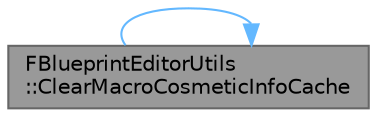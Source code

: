 digraph "FBlueprintEditorUtils::ClearMacroCosmeticInfoCache"
{
 // INTERACTIVE_SVG=YES
 // LATEX_PDF_SIZE
  bgcolor="transparent";
  edge [fontname=Helvetica,fontsize=10,labelfontname=Helvetica,labelfontsize=10];
  node [fontname=Helvetica,fontsize=10,shape=box,height=0.2,width=0.4];
  rankdir="LR";
  Node1 [id="Node000001",label="FBlueprintEditorUtils\l::ClearMacroCosmeticInfoCache",height=0.2,width=0.4,color="gray40", fillcolor="grey60", style="filled", fontcolor="black",tooltip="Updates the cosmetic information cache for macros."];
  Node1 -> Node1 [id="edge1_Node000001_Node000001",color="steelblue1",style="solid",tooltip=" "];
}
